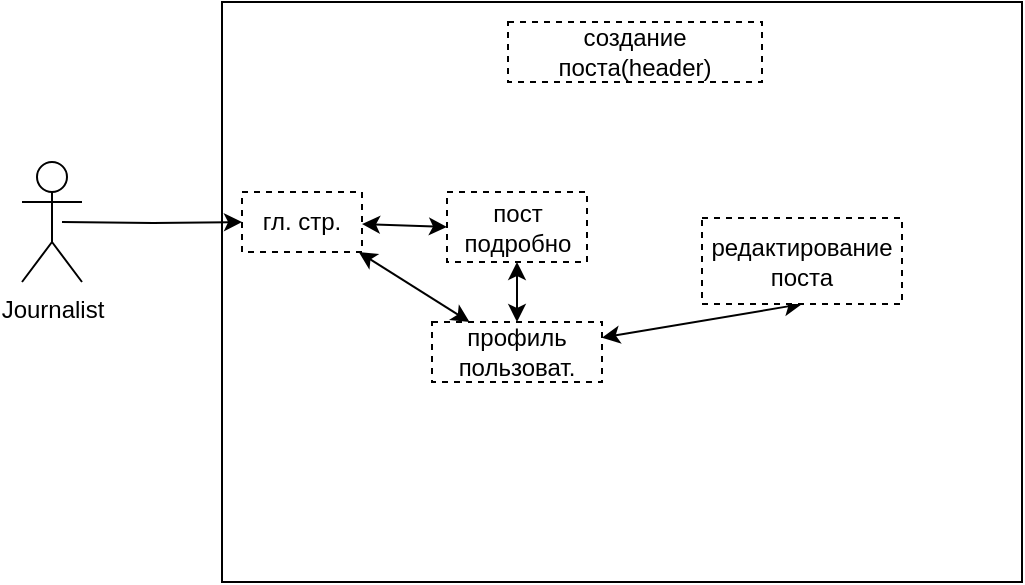 <mxfile version="12.0.2" type="device" pages="1"><diagram id="jXf_H2G_Z_UfEEoA2Vxi" name="Page-1"><mxGraphModel dx="962" dy="525" grid="1" gridSize="10" guides="1" tooltips="1" connect="1" arrows="1" fold="1" page="1" pageScale="1" pageWidth="827" pageHeight="1169" math="0" shadow="0"><root><mxCell id="0"/><mxCell id="1" parent="0"/><mxCell id="WXgAgc78fWCgwf2_0kec-1" value="Journalist" style="shape=umlActor;verticalLabelPosition=bottom;labelBackgroundColor=#ffffff;verticalAlign=top;html=1;outlineConnect=0;" vertex="1" parent="1"><mxGeometry x="110" y="170" width="30" height="60" as="geometry"/></mxCell><mxCell id="WXgAgc78fWCgwf2_0kec-2" value="" style="rounded=0;whiteSpace=wrap;html=1;" vertex="1" parent="1"><mxGeometry x="210" y="90" width="400" height="290" as="geometry"/></mxCell><mxCell id="WXgAgc78fWCgwf2_0kec-3" style="edgeStyle=orthogonalEdgeStyle;rounded=0;orthogonalLoop=1;jettySize=auto;html=1;entryX=0;entryY=0.5;entryDx=0;entryDy=0;" edge="1" parent="1" target="WXgAgc78fWCgwf2_0kec-5"><mxGeometry relative="1" as="geometry"><mxPoint x="130" y="200" as="sourcePoint"/></mxGeometry></mxCell><mxCell id="WXgAgc78fWCgwf2_0kec-4" style="edgeStyle=none;rounded=0;orthogonalLoop=1;jettySize=auto;html=1;entryX=0;entryY=0.5;entryDx=0;entryDy=0;startArrow=classic;startFill=1;" edge="1" parent="1" source="WXgAgc78fWCgwf2_0kec-5" target="WXgAgc78fWCgwf2_0kec-7"><mxGeometry relative="1" as="geometry"/></mxCell><mxCell id="WXgAgc78fWCgwf2_0kec-5" value="гл. стр." style="rounded=0;whiteSpace=wrap;html=1;dashed=1;rotation=0;" vertex="1" parent="1"><mxGeometry x="220" y="185" width="60" height="30" as="geometry"/></mxCell><mxCell id="WXgAgc78fWCgwf2_0kec-6" style="edgeStyle=none;rounded=0;orthogonalLoop=1;jettySize=auto;html=1;startArrow=classic;startFill=1;" edge="1" parent="1" source="WXgAgc78fWCgwf2_0kec-7" target="WXgAgc78fWCgwf2_0kec-9"><mxGeometry relative="1" as="geometry"/></mxCell><mxCell id="WXgAgc78fWCgwf2_0kec-7" value="пост подробно" style="rounded=0;whiteSpace=wrap;html=1;dashed=1;" vertex="1" parent="1"><mxGeometry x="322.5" y="185" width="70" height="35" as="geometry"/></mxCell><mxCell id="WXgAgc78fWCgwf2_0kec-8" style="edgeStyle=none;rounded=0;orthogonalLoop=1;jettySize=auto;html=1;entryX=0.973;entryY=1;entryDx=0;entryDy=0;entryPerimeter=0;startArrow=classic;startFill=1;" edge="1" parent="1" source="WXgAgc78fWCgwf2_0kec-9" target="WXgAgc78fWCgwf2_0kec-5"><mxGeometry relative="1" as="geometry"/></mxCell><mxCell id="WXgAgc78fWCgwf2_0kec-11" style="rounded=0;orthogonalLoop=1;jettySize=auto;html=1;entryX=0.5;entryY=1;entryDx=0;entryDy=0;startArrow=classic;startFill=1;" edge="1" parent="1" source="WXgAgc78fWCgwf2_0kec-9" target="WXgAgc78fWCgwf2_0kec-10"><mxGeometry relative="1" as="geometry"/></mxCell><mxCell id="WXgAgc78fWCgwf2_0kec-9" value="профиль пользоват." style="rounded=0;whiteSpace=wrap;html=1;dashed=1;" vertex="1" parent="1"><mxGeometry x="315" y="250" width="85" height="30" as="geometry"/></mxCell><mxCell id="WXgAgc78fWCgwf2_0kec-10" value="редактирование&lt;br&gt;поста" style="rounded=0;whiteSpace=wrap;html=1;dashed=1;" vertex="1" parent="1"><mxGeometry x="450" y="198" width="100" height="43" as="geometry"/></mxCell><mxCell id="WXgAgc78fWCgwf2_0kec-12" value="создание поста(header)" style="rounded=0;whiteSpace=wrap;html=1;dashed=1;" vertex="1" parent="1"><mxGeometry x="353" y="100" width="127" height="30" as="geometry"/></mxCell></root></mxGraphModel></diagram></mxfile>